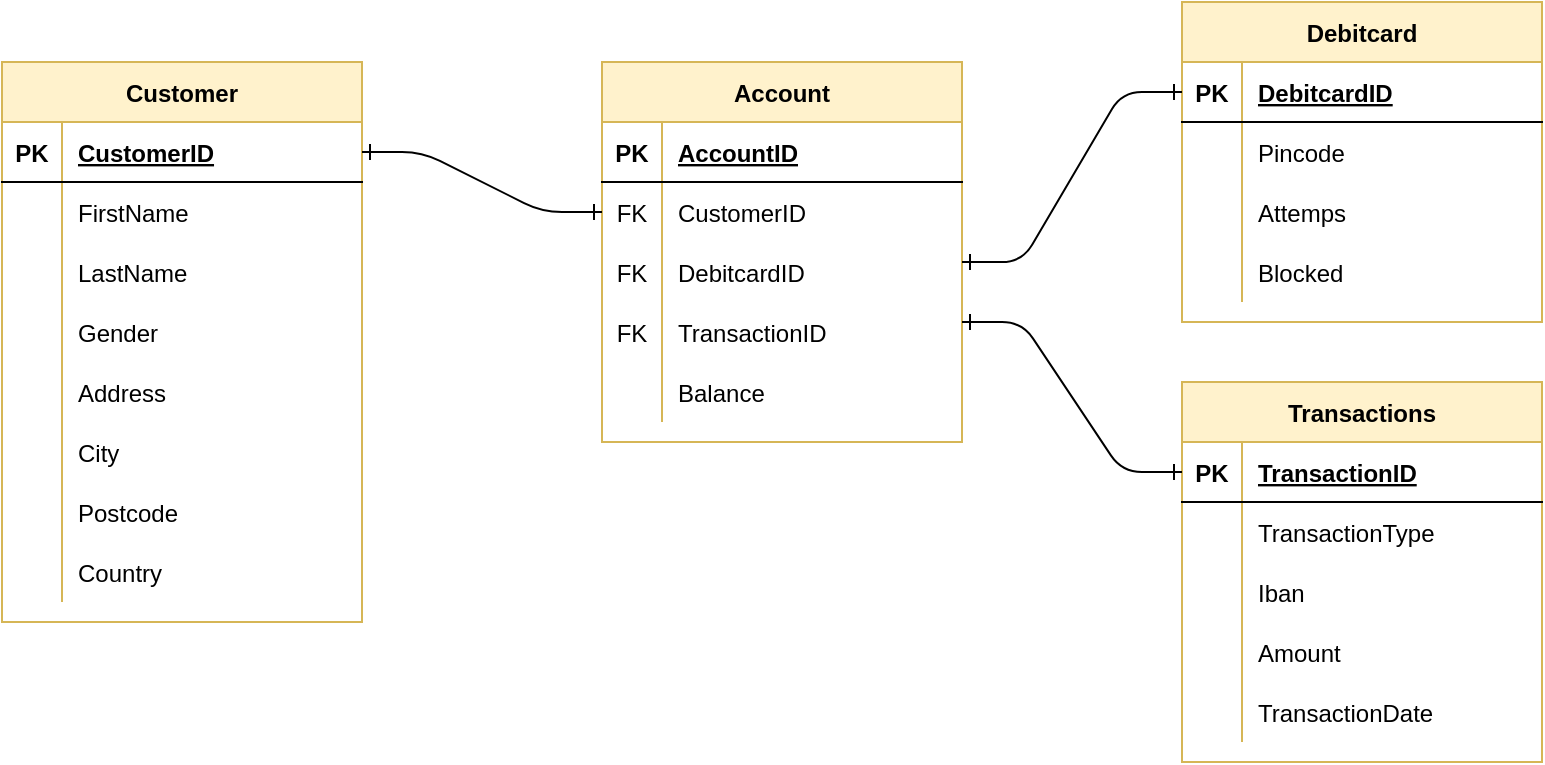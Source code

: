 <mxfile version="14.5.8" type="device"><diagram id="RBDltRQ5KOoFjg276Kcr" name="Page-1"><mxGraphModel dx="1877" dy="663" grid="1" gridSize="10" guides="1" tooltips="1" connect="1" arrows="1" fold="1" page="1" pageScale="1" pageWidth="827" pageHeight="1169" math="0" shadow="0"><root><mxCell id="0"/><mxCell id="1" parent="0"/><mxCell id="C_UBvGOwSBYeXidmyu_k-9" value="Customer" style="shape=table;startSize=30;container=1;collapsible=1;childLayout=tableLayout;fixedRows=1;rowLines=0;fontStyle=1;align=center;resizeLast=1;fillColor=#fff2cc;strokeColor=#d6b656;" parent="1" vertex="1"><mxGeometry x="-70" y="50" width="180" height="280" as="geometry"/></mxCell><mxCell id="C_UBvGOwSBYeXidmyu_k-10" value="" style="shape=partialRectangle;collapsible=0;dropTarget=0;pointerEvents=0;fillColor=none;top=0;left=0;bottom=1;right=0;points=[[0,0.5],[1,0.5]];portConstraint=eastwest;" parent="C_UBvGOwSBYeXidmyu_k-9" vertex="1"><mxGeometry y="30" width="180" height="30" as="geometry"/></mxCell><mxCell id="C_UBvGOwSBYeXidmyu_k-11" value="PK" style="shape=partialRectangle;connectable=0;fillColor=none;top=0;left=0;bottom=0;right=0;fontStyle=1;overflow=hidden;" parent="C_UBvGOwSBYeXidmyu_k-10" vertex="1"><mxGeometry width="30" height="30" as="geometry"/></mxCell><mxCell id="C_UBvGOwSBYeXidmyu_k-12" value="CustomerID" style="shape=partialRectangle;connectable=0;fillColor=none;top=0;left=0;bottom=0;right=0;align=left;spacingLeft=6;fontStyle=5;overflow=hidden;" parent="C_UBvGOwSBYeXidmyu_k-10" vertex="1"><mxGeometry x="30" width="150" height="30" as="geometry"/></mxCell><mxCell id="C_UBvGOwSBYeXidmyu_k-13" value="" style="shape=partialRectangle;collapsible=0;dropTarget=0;pointerEvents=0;fillColor=none;top=0;left=0;bottom=0;right=0;points=[[0,0.5],[1,0.5]];portConstraint=eastwest;" parent="C_UBvGOwSBYeXidmyu_k-9" vertex="1"><mxGeometry y="60" width="180" height="30" as="geometry"/></mxCell><mxCell id="C_UBvGOwSBYeXidmyu_k-14" value="" style="shape=partialRectangle;connectable=0;fillColor=none;top=0;left=0;bottom=0;right=0;editable=1;overflow=hidden;" parent="C_UBvGOwSBYeXidmyu_k-13" vertex="1"><mxGeometry width="30" height="30" as="geometry"/></mxCell><mxCell id="C_UBvGOwSBYeXidmyu_k-15" value="FirstName" style="shape=partialRectangle;connectable=0;fillColor=none;top=0;left=0;bottom=0;right=0;align=left;spacingLeft=6;overflow=hidden;" parent="C_UBvGOwSBYeXidmyu_k-13" vertex="1"><mxGeometry x="30" width="150" height="30" as="geometry"/></mxCell><mxCell id="C_UBvGOwSBYeXidmyu_k-16" value="" style="shape=partialRectangle;collapsible=0;dropTarget=0;pointerEvents=0;fillColor=none;top=0;left=0;bottom=0;right=0;points=[[0,0.5],[1,0.5]];portConstraint=eastwest;" parent="C_UBvGOwSBYeXidmyu_k-9" vertex="1"><mxGeometry y="90" width="180" height="30" as="geometry"/></mxCell><mxCell id="C_UBvGOwSBYeXidmyu_k-17" value="" style="shape=partialRectangle;connectable=0;fillColor=none;top=0;left=0;bottom=0;right=0;editable=1;overflow=hidden;" parent="C_UBvGOwSBYeXidmyu_k-16" vertex="1"><mxGeometry width="30" height="30" as="geometry"/></mxCell><mxCell id="C_UBvGOwSBYeXidmyu_k-18" value="LastName" style="shape=partialRectangle;connectable=0;fillColor=none;top=0;left=0;bottom=0;right=0;align=left;spacingLeft=6;overflow=hidden;" parent="C_UBvGOwSBYeXidmyu_k-16" vertex="1"><mxGeometry x="30" width="150" height="30" as="geometry"/></mxCell><mxCell id="C_UBvGOwSBYeXidmyu_k-19" value="" style="shape=partialRectangle;collapsible=0;dropTarget=0;pointerEvents=0;fillColor=none;top=0;left=0;bottom=0;right=0;points=[[0,0.5],[1,0.5]];portConstraint=eastwest;" parent="C_UBvGOwSBYeXidmyu_k-9" vertex="1"><mxGeometry y="120" width="180" height="30" as="geometry"/></mxCell><mxCell id="C_UBvGOwSBYeXidmyu_k-20" value="" style="shape=partialRectangle;connectable=0;fillColor=none;top=0;left=0;bottom=0;right=0;editable=1;overflow=hidden;" parent="C_UBvGOwSBYeXidmyu_k-19" vertex="1"><mxGeometry width="30" height="30" as="geometry"/></mxCell><mxCell id="C_UBvGOwSBYeXidmyu_k-21" value="Gender" style="shape=partialRectangle;connectable=0;fillColor=none;top=0;left=0;bottom=0;right=0;align=left;spacingLeft=6;overflow=hidden;" parent="C_UBvGOwSBYeXidmyu_k-19" vertex="1"><mxGeometry x="30" width="150" height="30" as="geometry"/></mxCell><mxCell id="C_UBvGOwSBYeXidmyu_k-87" value="" style="shape=partialRectangle;collapsible=0;dropTarget=0;pointerEvents=0;fillColor=none;top=0;left=0;bottom=0;right=0;points=[[0,0.5],[1,0.5]];portConstraint=eastwest;" parent="C_UBvGOwSBYeXidmyu_k-9" vertex="1"><mxGeometry y="150" width="180" height="30" as="geometry"/></mxCell><mxCell id="C_UBvGOwSBYeXidmyu_k-88" value="" style="shape=partialRectangle;connectable=0;fillColor=none;top=0;left=0;bottom=0;right=0;editable=1;overflow=hidden;" parent="C_UBvGOwSBYeXidmyu_k-87" vertex="1"><mxGeometry width="30" height="30" as="geometry"/></mxCell><mxCell id="C_UBvGOwSBYeXidmyu_k-89" value="Address" style="shape=partialRectangle;connectable=0;fillColor=none;top=0;left=0;bottom=0;right=0;align=left;spacingLeft=6;overflow=hidden;" parent="C_UBvGOwSBYeXidmyu_k-87" vertex="1"><mxGeometry x="30" width="150" height="30" as="geometry"/></mxCell><mxCell id="C_UBvGOwSBYeXidmyu_k-90" value="" style="shape=partialRectangle;collapsible=0;dropTarget=0;pointerEvents=0;fillColor=none;top=0;left=0;bottom=0;right=0;points=[[0,0.5],[1,0.5]];portConstraint=eastwest;" parent="C_UBvGOwSBYeXidmyu_k-9" vertex="1"><mxGeometry y="180" width="180" height="30" as="geometry"/></mxCell><mxCell id="C_UBvGOwSBYeXidmyu_k-91" value="" style="shape=partialRectangle;connectable=0;fillColor=none;top=0;left=0;bottom=0;right=0;editable=1;overflow=hidden;" parent="C_UBvGOwSBYeXidmyu_k-90" vertex="1"><mxGeometry width="30" height="30" as="geometry"/></mxCell><mxCell id="C_UBvGOwSBYeXidmyu_k-92" value="City" style="shape=partialRectangle;connectable=0;fillColor=none;top=0;left=0;bottom=0;right=0;align=left;spacingLeft=6;overflow=hidden;" parent="C_UBvGOwSBYeXidmyu_k-90" vertex="1"><mxGeometry x="30" width="150" height="30" as="geometry"/></mxCell><mxCell id="C_UBvGOwSBYeXidmyu_k-93" value="" style="shape=partialRectangle;collapsible=0;dropTarget=0;pointerEvents=0;fillColor=none;top=0;left=0;bottom=0;right=0;points=[[0,0.5],[1,0.5]];portConstraint=eastwest;" parent="C_UBvGOwSBYeXidmyu_k-9" vertex="1"><mxGeometry y="210" width="180" height="30" as="geometry"/></mxCell><mxCell id="C_UBvGOwSBYeXidmyu_k-94" value="" style="shape=partialRectangle;connectable=0;fillColor=none;top=0;left=0;bottom=0;right=0;editable=1;overflow=hidden;" parent="C_UBvGOwSBYeXidmyu_k-93" vertex="1"><mxGeometry width="30" height="30" as="geometry"/></mxCell><mxCell id="C_UBvGOwSBYeXidmyu_k-95" value="Postcode" style="shape=partialRectangle;connectable=0;fillColor=none;top=0;left=0;bottom=0;right=0;align=left;spacingLeft=6;overflow=hidden;" parent="C_UBvGOwSBYeXidmyu_k-93" vertex="1"><mxGeometry x="30" width="150" height="30" as="geometry"/></mxCell><mxCell id="C_UBvGOwSBYeXidmyu_k-118" value="" style="shape=partialRectangle;collapsible=0;dropTarget=0;pointerEvents=0;fillColor=none;top=0;left=0;bottom=0;right=0;points=[[0,0.5],[1,0.5]];portConstraint=eastwest;" parent="C_UBvGOwSBYeXidmyu_k-9" vertex="1"><mxGeometry y="240" width="180" height="30" as="geometry"/></mxCell><mxCell id="C_UBvGOwSBYeXidmyu_k-119" value="" style="shape=partialRectangle;connectable=0;fillColor=none;top=0;left=0;bottom=0;right=0;editable=1;overflow=hidden;" parent="C_UBvGOwSBYeXidmyu_k-118" vertex="1"><mxGeometry width="30" height="30" as="geometry"/></mxCell><mxCell id="C_UBvGOwSBYeXidmyu_k-120" value="Country" style="shape=partialRectangle;connectable=0;fillColor=none;top=0;left=0;bottom=0;right=0;align=left;spacingLeft=6;overflow=hidden;" parent="C_UBvGOwSBYeXidmyu_k-118" vertex="1"><mxGeometry x="30" width="150" height="30" as="geometry"/></mxCell><mxCell id="C_UBvGOwSBYeXidmyu_k-22" value="Account" style="shape=table;startSize=30;container=1;collapsible=1;childLayout=tableLayout;fixedRows=1;rowLines=0;fontStyle=1;align=center;resizeLast=1;fillColor=#fff2cc;strokeColor=#d6b656;" parent="1" vertex="1"><mxGeometry x="230" y="50" width="180" height="190" as="geometry"/></mxCell><mxCell id="C_UBvGOwSBYeXidmyu_k-23" value="" style="shape=partialRectangle;collapsible=0;dropTarget=0;pointerEvents=0;fillColor=none;top=0;left=0;bottom=1;right=0;points=[[0,0.5],[1,0.5]];portConstraint=eastwest;" parent="C_UBvGOwSBYeXidmyu_k-22" vertex="1"><mxGeometry y="30" width="180" height="30" as="geometry"/></mxCell><mxCell id="C_UBvGOwSBYeXidmyu_k-24" value="PK" style="shape=partialRectangle;connectable=0;fillColor=none;top=0;left=0;bottom=0;right=0;fontStyle=1;overflow=hidden;" parent="C_UBvGOwSBYeXidmyu_k-23" vertex="1"><mxGeometry width="30" height="30" as="geometry"/></mxCell><mxCell id="C_UBvGOwSBYeXidmyu_k-25" value="AccountID" style="shape=partialRectangle;connectable=0;fillColor=none;top=0;left=0;bottom=0;right=0;align=left;spacingLeft=6;fontStyle=5;overflow=hidden;" parent="C_UBvGOwSBYeXidmyu_k-23" vertex="1"><mxGeometry x="30" width="150" height="30" as="geometry"/></mxCell><mxCell id="C_UBvGOwSBYeXidmyu_k-143" value="" style="shape=partialRectangle;collapsible=0;dropTarget=0;pointerEvents=0;fillColor=none;top=0;left=0;bottom=0;right=0;points=[[0,0.5],[1,0.5]];portConstraint=eastwest;" parent="C_UBvGOwSBYeXidmyu_k-22" vertex="1"><mxGeometry y="60" width="180" height="30" as="geometry"/></mxCell><mxCell id="C_UBvGOwSBYeXidmyu_k-144" value="FK" style="shape=partialRectangle;connectable=0;fillColor=none;top=0;left=0;bottom=0;right=0;editable=1;overflow=hidden;" parent="C_UBvGOwSBYeXidmyu_k-143" vertex="1"><mxGeometry width="30" height="30" as="geometry"/></mxCell><mxCell id="C_UBvGOwSBYeXidmyu_k-145" value="CustomerID" style="shape=partialRectangle;connectable=0;fillColor=none;top=0;left=0;bottom=0;right=0;align=left;spacingLeft=6;overflow=hidden;" parent="C_UBvGOwSBYeXidmyu_k-143" vertex="1"><mxGeometry x="30" width="150" height="30" as="geometry"/></mxCell><mxCell id="C_UBvGOwSBYeXidmyu_k-26" value="" style="shape=partialRectangle;collapsible=0;dropTarget=0;pointerEvents=0;fillColor=none;top=0;left=0;bottom=0;right=0;points=[[0,0.5],[1,0.5]];portConstraint=eastwest;" parent="C_UBvGOwSBYeXidmyu_k-22" vertex="1"><mxGeometry y="90" width="180" height="30" as="geometry"/></mxCell><mxCell id="C_UBvGOwSBYeXidmyu_k-27" value="FK" style="shape=partialRectangle;connectable=0;fillColor=none;top=0;left=0;bottom=0;right=0;editable=1;overflow=hidden;" parent="C_UBvGOwSBYeXidmyu_k-26" vertex="1"><mxGeometry width="30" height="30" as="geometry"/></mxCell><mxCell id="C_UBvGOwSBYeXidmyu_k-28" value="DebitcardID" style="shape=partialRectangle;connectable=0;fillColor=none;top=0;left=0;bottom=0;right=0;align=left;spacingLeft=6;overflow=hidden;" parent="C_UBvGOwSBYeXidmyu_k-26" vertex="1"><mxGeometry x="30" width="150" height="30" as="geometry"/></mxCell><mxCell id="C_UBvGOwSBYeXidmyu_k-32" value="" style="shape=partialRectangle;collapsible=0;dropTarget=0;pointerEvents=0;fillColor=none;top=0;left=0;bottom=0;right=0;points=[[0,0.5],[1,0.5]];portConstraint=eastwest;" parent="C_UBvGOwSBYeXidmyu_k-22" vertex="1"><mxGeometry y="120" width="180" height="30" as="geometry"/></mxCell><mxCell id="C_UBvGOwSBYeXidmyu_k-33" value="FK" style="shape=partialRectangle;connectable=0;fillColor=none;top=0;left=0;bottom=0;right=0;editable=1;overflow=hidden;" parent="C_UBvGOwSBYeXidmyu_k-32" vertex="1"><mxGeometry width="30" height="30" as="geometry"/></mxCell><mxCell id="C_UBvGOwSBYeXidmyu_k-34" value="TransactionID" style="shape=partialRectangle;connectable=0;fillColor=none;top=0;left=0;bottom=0;right=0;align=left;spacingLeft=6;overflow=hidden;" parent="C_UBvGOwSBYeXidmyu_k-32" vertex="1"><mxGeometry x="30" width="150" height="30" as="geometry"/></mxCell><mxCell id="C_UBvGOwSBYeXidmyu_k-137" value="" style="shape=partialRectangle;collapsible=0;dropTarget=0;pointerEvents=0;fillColor=none;top=0;left=0;bottom=0;right=0;points=[[0,0.5],[1,0.5]];portConstraint=eastwest;" parent="C_UBvGOwSBYeXidmyu_k-22" vertex="1"><mxGeometry y="150" width="180" height="30" as="geometry"/></mxCell><mxCell id="C_UBvGOwSBYeXidmyu_k-138" value="" style="shape=partialRectangle;connectable=0;fillColor=none;top=0;left=0;bottom=0;right=0;editable=1;overflow=hidden;" parent="C_UBvGOwSBYeXidmyu_k-137" vertex="1"><mxGeometry width="30" height="30" as="geometry"/></mxCell><mxCell id="C_UBvGOwSBYeXidmyu_k-139" value="Balance" style="shape=partialRectangle;connectable=0;fillColor=none;top=0;left=0;bottom=0;right=0;align=left;spacingLeft=6;overflow=hidden;" parent="C_UBvGOwSBYeXidmyu_k-137" vertex="1"><mxGeometry x="30" width="150" height="30" as="geometry"/></mxCell><mxCell id="C_UBvGOwSBYeXidmyu_k-35" value="Debitcard" style="shape=table;startSize=30;container=1;collapsible=1;childLayout=tableLayout;fixedRows=1;rowLines=0;fontStyle=1;align=center;resizeLast=1;fillColor=#fff2cc;strokeColor=#d6b656;" parent="1" vertex="1"><mxGeometry x="520" y="20" width="180" height="160" as="geometry"/></mxCell><mxCell id="C_UBvGOwSBYeXidmyu_k-36" value="" style="shape=partialRectangle;collapsible=0;dropTarget=0;pointerEvents=0;fillColor=none;top=0;left=0;bottom=1;right=0;points=[[0,0.5],[1,0.5]];portConstraint=eastwest;" parent="C_UBvGOwSBYeXidmyu_k-35" vertex="1"><mxGeometry y="30" width="180" height="30" as="geometry"/></mxCell><mxCell id="C_UBvGOwSBYeXidmyu_k-37" value="PK" style="shape=partialRectangle;connectable=0;fillColor=none;top=0;left=0;bottom=0;right=0;fontStyle=1;overflow=hidden;" parent="C_UBvGOwSBYeXidmyu_k-36" vertex="1"><mxGeometry width="30" height="30" as="geometry"/></mxCell><mxCell id="C_UBvGOwSBYeXidmyu_k-38" value="DebitcardID" style="shape=partialRectangle;connectable=0;fillColor=none;top=0;left=0;bottom=0;right=0;align=left;spacingLeft=6;fontStyle=5;overflow=hidden;" parent="C_UBvGOwSBYeXidmyu_k-36" vertex="1"><mxGeometry x="30" width="150" height="30" as="geometry"/></mxCell><mxCell id="C_UBvGOwSBYeXidmyu_k-39" value="" style="shape=partialRectangle;collapsible=0;dropTarget=0;pointerEvents=0;fillColor=none;top=0;left=0;bottom=0;right=0;points=[[0,0.5],[1,0.5]];portConstraint=eastwest;" parent="C_UBvGOwSBYeXidmyu_k-35" vertex="1"><mxGeometry y="60" width="180" height="30" as="geometry"/></mxCell><mxCell id="C_UBvGOwSBYeXidmyu_k-40" value="" style="shape=partialRectangle;connectable=0;fillColor=none;top=0;left=0;bottom=0;right=0;editable=1;overflow=hidden;" parent="C_UBvGOwSBYeXidmyu_k-39" vertex="1"><mxGeometry width="30" height="30" as="geometry"/></mxCell><mxCell id="C_UBvGOwSBYeXidmyu_k-41" value="Pincode" style="shape=partialRectangle;connectable=0;fillColor=none;top=0;left=0;bottom=0;right=0;align=left;spacingLeft=6;overflow=hidden;" parent="C_UBvGOwSBYeXidmyu_k-39" vertex="1"><mxGeometry x="30" width="150" height="30" as="geometry"/></mxCell><mxCell id="C_UBvGOwSBYeXidmyu_k-42" value="" style="shape=partialRectangle;collapsible=0;dropTarget=0;pointerEvents=0;fillColor=none;top=0;left=0;bottom=0;right=0;points=[[0,0.5],[1,0.5]];portConstraint=eastwest;" parent="C_UBvGOwSBYeXidmyu_k-35" vertex="1"><mxGeometry y="90" width="180" height="30" as="geometry"/></mxCell><mxCell id="C_UBvGOwSBYeXidmyu_k-43" value="" style="shape=partialRectangle;connectable=0;fillColor=none;top=0;left=0;bottom=0;right=0;editable=1;overflow=hidden;" parent="C_UBvGOwSBYeXidmyu_k-42" vertex="1"><mxGeometry width="30" height="30" as="geometry"/></mxCell><mxCell id="C_UBvGOwSBYeXidmyu_k-44" value="Attemps" style="shape=partialRectangle;connectable=0;fillColor=none;top=0;left=0;bottom=0;right=0;align=left;spacingLeft=6;overflow=hidden;" parent="C_UBvGOwSBYeXidmyu_k-42" vertex="1"><mxGeometry x="30" width="150" height="30" as="geometry"/></mxCell><mxCell id="C_UBvGOwSBYeXidmyu_k-45" value="" style="shape=partialRectangle;collapsible=0;dropTarget=0;pointerEvents=0;fillColor=none;top=0;left=0;bottom=0;right=0;points=[[0,0.5],[1,0.5]];portConstraint=eastwest;" parent="C_UBvGOwSBYeXidmyu_k-35" vertex="1"><mxGeometry y="120" width="180" height="30" as="geometry"/></mxCell><mxCell id="C_UBvGOwSBYeXidmyu_k-46" value="" style="shape=partialRectangle;connectable=0;fillColor=none;top=0;left=0;bottom=0;right=0;editable=1;overflow=hidden;" parent="C_UBvGOwSBYeXidmyu_k-45" vertex="1"><mxGeometry width="30" height="30" as="geometry"/></mxCell><mxCell id="C_UBvGOwSBYeXidmyu_k-47" value="Blocked" style="shape=partialRectangle;connectable=0;fillColor=none;top=0;left=0;bottom=0;right=0;align=left;spacingLeft=6;overflow=hidden;" parent="C_UBvGOwSBYeXidmyu_k-45" vertex="1"><mxGeometry x="30" width="150" height="30" as="geometry"/></mxCell><mxCell id="C_UBvGOwSBYeXidmyu_k-147" value="" style="edgeStyle=entityRelationEdgeStyle;fontSize=12;html=1;endArrow=ERone;endFill=0;exitX=1;exitY=0.5;exitDx=0;exitDy=0;startArrow=ERone;startFill=0;" parent="1" source="C_UBvGOwSBYeXidmyu_k-10" edge="1"><mxGeometry width="100" height="100" relative="1" as="geometry"><mxPoint x="130" y="225" as="sourcePoint"/><mxPoint x="230" y="125" as="targetPoint"/></mxGeometry></mxCell><mxCell id="C_UBvGOwSBYeXidmyu_k-148" value="" style="edgeStyle=entityRelationEdgeStyle;fontSize=12;html=1;endArrow=ERone;endFill=0;exitX=1;exitY=0.5;exitDx=0;exitDy=0;startArrow=ERone;startFill=0;entryX=0;entryY=0.5;entryDx=0;entryDy=0;" parent="1" target="C_UBvGOwSBYeXidmyu_k-36" edge="1"><mxGeometry width="100" height="100" relative="1" as="geometry"><mxPoint x="410" y="150" as="sourcePoint"/><mxPoint x="530" y="180" as="targetPoint"/></mxGeometry></mxCell><mxCell id="UiMJrkDfNNCoyFRLJlof-1" value="Transactions" style="shape=table;startSize=30;container=1;collapsible=1;childLayout=tableLayout;fixedRows=1;rowLines=0;fontStyle=1;align=center;resizeLast=1;fillColor=#fff2cc;strokeColor=#d6b656;" vertex="1" parent="1"><mxGeometry x="520" y="210" width="180" height="190" as="geometry"/></mxCell><mxCell id="UiMJrkDfNNCoyFRLJlof-2" value="" style="shape=partialRectangle;collapsible=0;dropTarget=0;pointerEvents=0;fillColor=none;top=0;left=0;bottom=1;right=0;points=[[0,0.5],[1,0.5]];portConstraint=eastwest;" vertex="1" parent="UiMJrkDfNNCoyFRLJlof-1"><mxGeometry y="30" width="180" height="30" as="geometry"/></mxCell><mxCell id="UiMJrkDfNNCoyFRLJlof-3" value="PK" style="shape=partialRectangle;connectable=0;fillColor=none;top=0;left=0;bottom=0;right=0;fontStyle=1;overflow=hidden;" vertex="1" parent="UiMJrkDfNNCoyFRLJlof-2"><mxGeometry width="30" height="30" as="geometry"/></mxCell><mxCell id="UiMJrkDfNNCoyFRLJlof-4" value="TransactionID" style="shape=partialRectangle;connectable=0;fillColor=none;top=0;left=0;bottom=0;right=0;align=left;spacingLeft=6;fontStyle=5;overflow=hidden;" vertex="1" parent="UiMJrkDfNNCoyFRLJlof-2"><mxGeometry x="30" width="150" height="30" as="geometry"/></mxCell><mxCell id="UiMJrkDfNNCoyFRLJlof-5" value="" style="shape=partialRectangle;collapsible=0;dropTarget=0;pointerEvents=0;fillColor=none;top=0;left=0;bottom=0;right=0;points=[[0,0.5],[1,0.5]];portConstraint=eastwest;" vertex="1" parent="UiMJrkDfNNCoyFRLJlof-1"><mxGeometry y="60" width="180" height="30" as="geometry"/></mxCell><mxCell id="UiMJrkDfNNCoyFRLJlof-6" value="" style="shape=partialRectangle;connectable=0;fillColor=none;top=0;left=0;bottom=0;right=0;editable=1;overflow=hidden;" vertex="1" parent="UiMJrkDfNNCoyFRLJlof-5"><mxGeometry width="30" height="30" as="geometry"/></mxCell><mxCell id="UiMJrkDfNNCoyFRLJlof-7" value="TransactionType" style="shape=partialRectangle;connectable=0;fillColor=none;top=0;left=0;bottom=0;right=0;align=left;spacingLeft=6;overflow=hidden;" vertex="1" parent="UiMJrkDfNNCoyFRLJlof-5"><mxGeometry x="30" width="150" height="30" as="geometry"/></mxCell><mxCell id="UiMJrkDfNNCoyFRLJlof-8" value="" style="shape=partialRectangle;collapsible=0;dropTarget=0;pointerEvents=0;fillColor=none;top=0;left=0;bottom=0;right=0;points=[[0,0.5],[1,0.5]];portConstraint=eastwest;" vertex="1" parent="UiMJrkDfNNCoyFRLJlof-1"><mxGeometry y="90" width="180" height="30" as="geometry"/></mxCell><mxCell id="UiMJrkDfNNCoyFRLJlof-9" value="" style="shape=partialRectangle;connectable=0;fillColor=none;top=0;left=0;bottom=0;right=0;editable=1;overflow=hidden;" vertex="1" parent="UiMJrkDfNNCoyFRLJlof-8"><mxGeometry width="30" height="30" as="geometry"/></mxCell><mxCell id="UiMJrkDfNNCoyFRLJlof-10" value="Iban" style="shape=partialRectangle;connectable=0;fillColor=none;top=0;left=0;bottom=0;right=0;align=left;spacingLeft=6;overflow=hidden;" vertex="1" parent="UiMJrkDfNNCoyFRLJlof-8"><mxGeometry x="30" width="150" height="30" as="geometry"/></mxCell><mxCell id="UiMJrkDfNNCoyFRLJlof-11" value="" style="shape=partialRectangle;collapsible=0;dropTarget=0;pointerEvents=0;fillColor=none;top=0;left=0;bottom=0;right=0;points=[[0,0.5],[1,0.5]];portConstraint=eastwest;" vertex="1" parent="UiMJrkDfNNCoyFRLJlof-1"><mxGeometry y="120" width="180" height="30" as="geometry"/></mxCell><mxCell id="UiMJrkDfNNCoyFRLJlof-12" value="" style="shape=partialRectangle;connectable=0;fillColor=none;top=0;left=0;bottom=0;right=0;editable=1;overflow=hidden;" vertex="1" parent="UiMJrkDfNNCoyFRLJlof-11"><mxGeometry width="30" height="30" as="geometry"/></mxCell><mxCell id="UiMJrkDfNNCoyFRLJlof-13" value="Amount" style="shape=partialRectangle;connectable=0;fillColor=none;top=0;left=0;bottom=0;right=0;align=left;spacingLeft=6;overflow=hidden;" vertex="1" parent="UiMJrkDfNNCoyFRLJlof-11"><mxGeometry x="30" width="150" height="30" as="geometry"/></mxCell><mxCell id="UiMJrkDfNNCoyFRLJlof-14" value="" style="shape=partialRectangle;collapsible=0;dropTarget=0;pointerEvents=0;fillColor=none;top=0;left=0;bottom=0;right=0;points=[[0,0.5],[1,0.5]];portConstraint=eastwest;" vertex="1" parent="UiMJrkDfNNCoyFRLJlof-1"><mxGeometry y="150" width="180" height="30" as="geometry"/></mxCell><mxCell id="UiMJrkDfNNCoyFRLJlof-15" value="" style="shape=partialRectangle;connectable=0;fillColor=none;top=0;left=0;bottom=0;right=0;editable=1;overflow=hidden;" vertex="1" parent="UiMJrkDfNNCoyFRLJlof-14"><mxGeometry width="30" height="30" as="geometry"/></mxCell><mxCell id="UiMJrkDfNNCoyFRLJlof-16" value="TransactionDate" style="shape=partialRectangle;connectable=0;fillColor=none;top=0;left=0;bottom=0;right=0;align=left;spacingLeft=6;overflow=hidden;" vertex="1" parent="UiMJrkDfNNCoyFRLJlof-14"><mxGeometry x="30" width="150" height="30" as="geometry"/></mxCell><mxCell id="UiMJrkDfNNCoyFRLJlof-18" value="" style="edgeStyle=entityRelationEdgeStyle;fontSize=12;html=1;endArrow=ERone;startArrow=ERone;entryX=0;entryY=0.5;entryDx=0;entryDy=0;startFill=0;endFill=0;" edge="1" parent="1" target="UiMJrkDfNNCoyFRLJlof-2"><mxGeometry width="100" height="100" relative="1" as="geometry"><mxPoint x="410" y="180" as="sourcePoint"/><mxPoint x="510" y="80" as="targetPoint"/></mxGeometry></mxCell></root></mxGraphModel></diagram></mxfile>